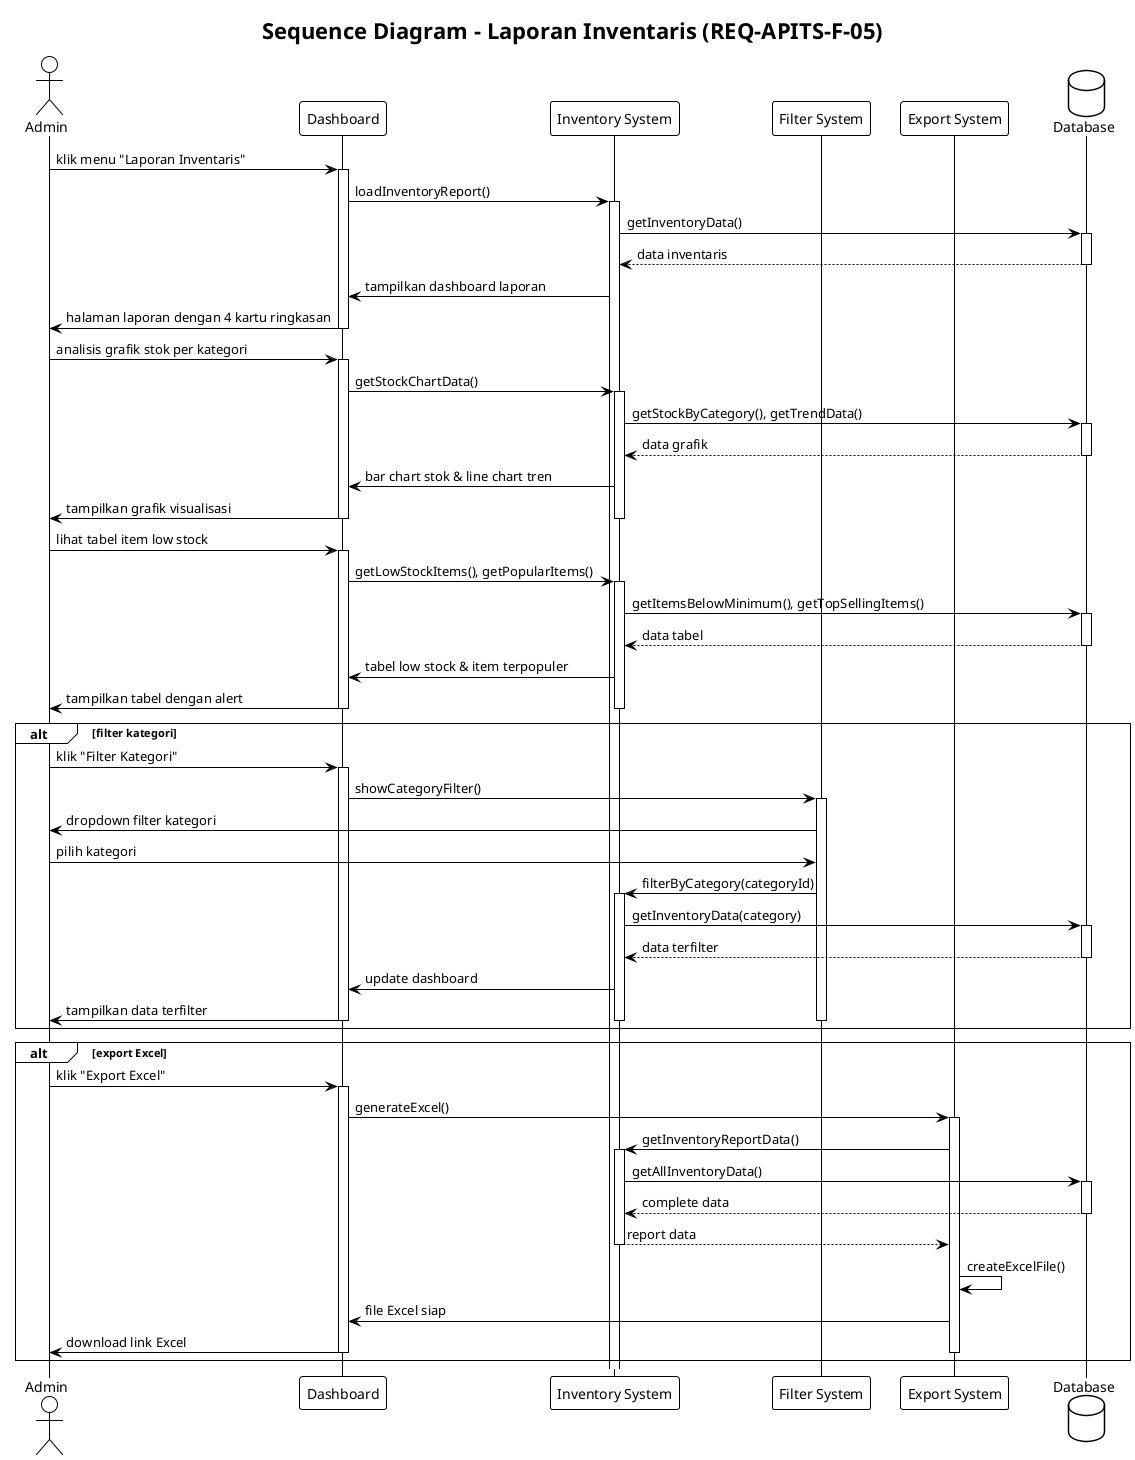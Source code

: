@startuml Sequence_Diagram_Laporan_Inventaris
!theme plain
title Sequence Diagram - Laporan Inventaris (REQ-APITS-F-05)

actor "Admin" as Admin
participant "Dashboard" as UI
participant "Inventory System" as System
participant "Filter System" as Filter
participant "Export System" as Export
database "Database" as DB

Admin -> UI: klik menu "Laporan Inventaris"
activate UI
UI -> System: loadInventoryReport()
activate System

System -> DB: getInventoryData()
activate DB
DB --> System: data inventaris
deactivate DB

System -> UI: tampilkan dashboard laporan
UI -> Admin: halaman laporan dengan 4 kartu ringkasan
deactivate UI

Admin -> UI: analisis grafik stok per kategori
activate UI
UI -> System: getStockChartData()
activate System
System -> DB: getStockByCategory(), getTrendData()
activate DB
DB --> System: data grafik
deactivate DB
System -> UI: bar chart stok & line chart tren
UI -> Admin: tampilkan grafik visualisasi
deactivate System
deactivate UI

Admin -> UI: lihat tabel item low stock
activate UI
UI -> System: getLowStockItems(), getPopularItems()
activate System
System -> DB: getItemsBelowMinimum(), getTopSellingItems()
activate DB
DB --> System: data tabel
deactivate DB
System -> UI: tabel low stock & item terpopuler
UI -> Admin: tampilkan tabel dengan alert
deactivate System
deactivate UI

alt filter kategori
    Admin -> UI: klik "Filter Kategori"
    activate UI
    UI -> Filter: showCategoryFilter()
    activate Filter
    Filter -> Admin: dropdown filter kategori
    Admin -> Filter: pilih kategori
    Filter -> System: filterByCategory(categoryId)
    activate System
    System -> DB: getInventoryData(category)
    activate DB
    DB --> System: data terfilter
    deactivate DB
    System -> UI: update dashboard
    UI -> Admin: tampilkan data terfilter
    deactivate System
    deactivate Filter
    deactivate UI
end

alt export Excel
    Admin -> UI: klik "Export Excel"
    activate UI
    UI -> Export: generateExcel()
    activate Export
    Export -> System: getInventoryReportData()
    activate System
    System -> DB: getAllInventoryData()
    activate DB
    DB --> System: complete data
    deactivate DB
    System --> Export: report data
    deactivate System
    Export -> Export: createExcelFile()
    Export -> UI: file Excel siap
    UI -> Admin: download link Excel
    deactivate Export
    deactivate UI
end

@enduml